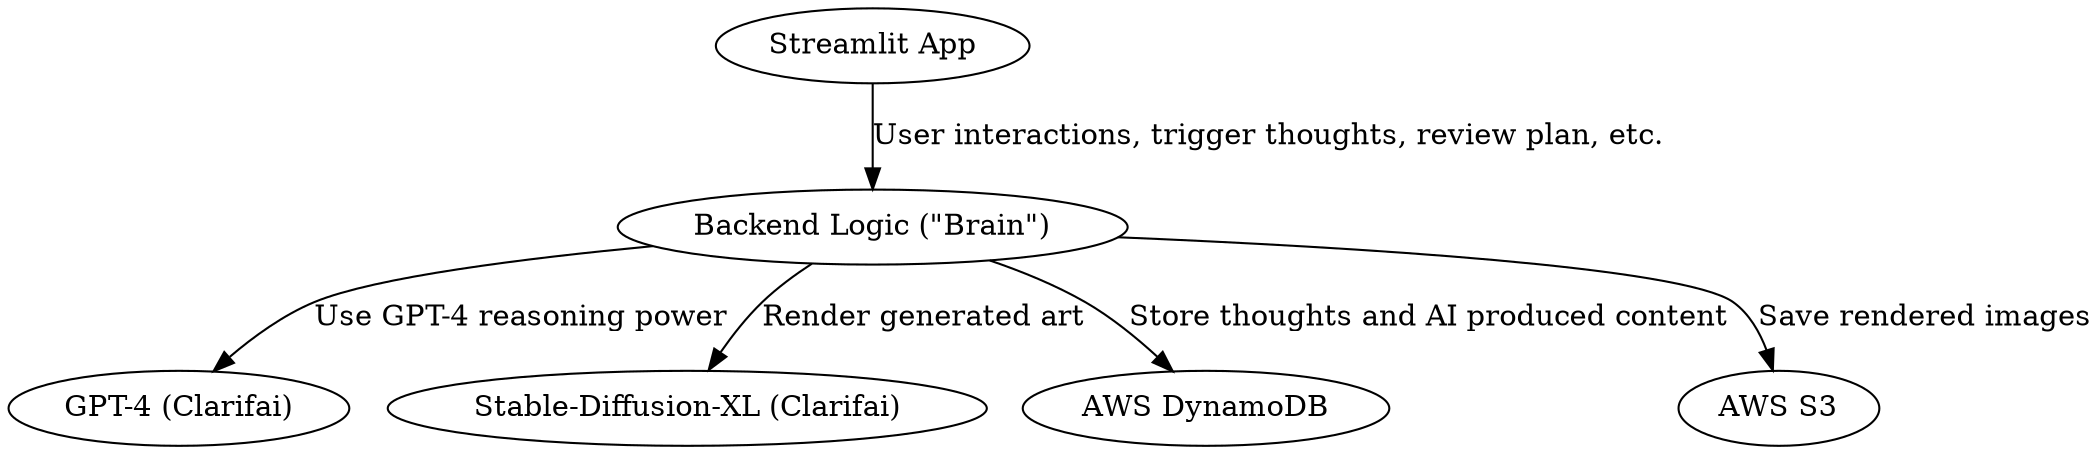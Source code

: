 // Persona Simulator System Architecture
digraph {
	UI [label="Streamlit App"]
	BL [label="Backend Logic (\"Brain\")"]
	GPT [label="GPT-4 (Clarifai)"]
	SDXL [label="Stable-Diffusion-XL (Clarifai)"]
	DB [label="AWS DynamoDB"]
	S3 [label="AWS S3"]
	UI -> BL [label="User interactions, trigger thoughts, review plan, etc."]
	BL -> GPT [label="Use GPT-4 reasoning power"]
	BL -> SDXL [label="Render generated art"]
	BL -> DB [label="Store thoughts and AI produced content"]
	BL -> S3 [label="Save rendered images"]
}
